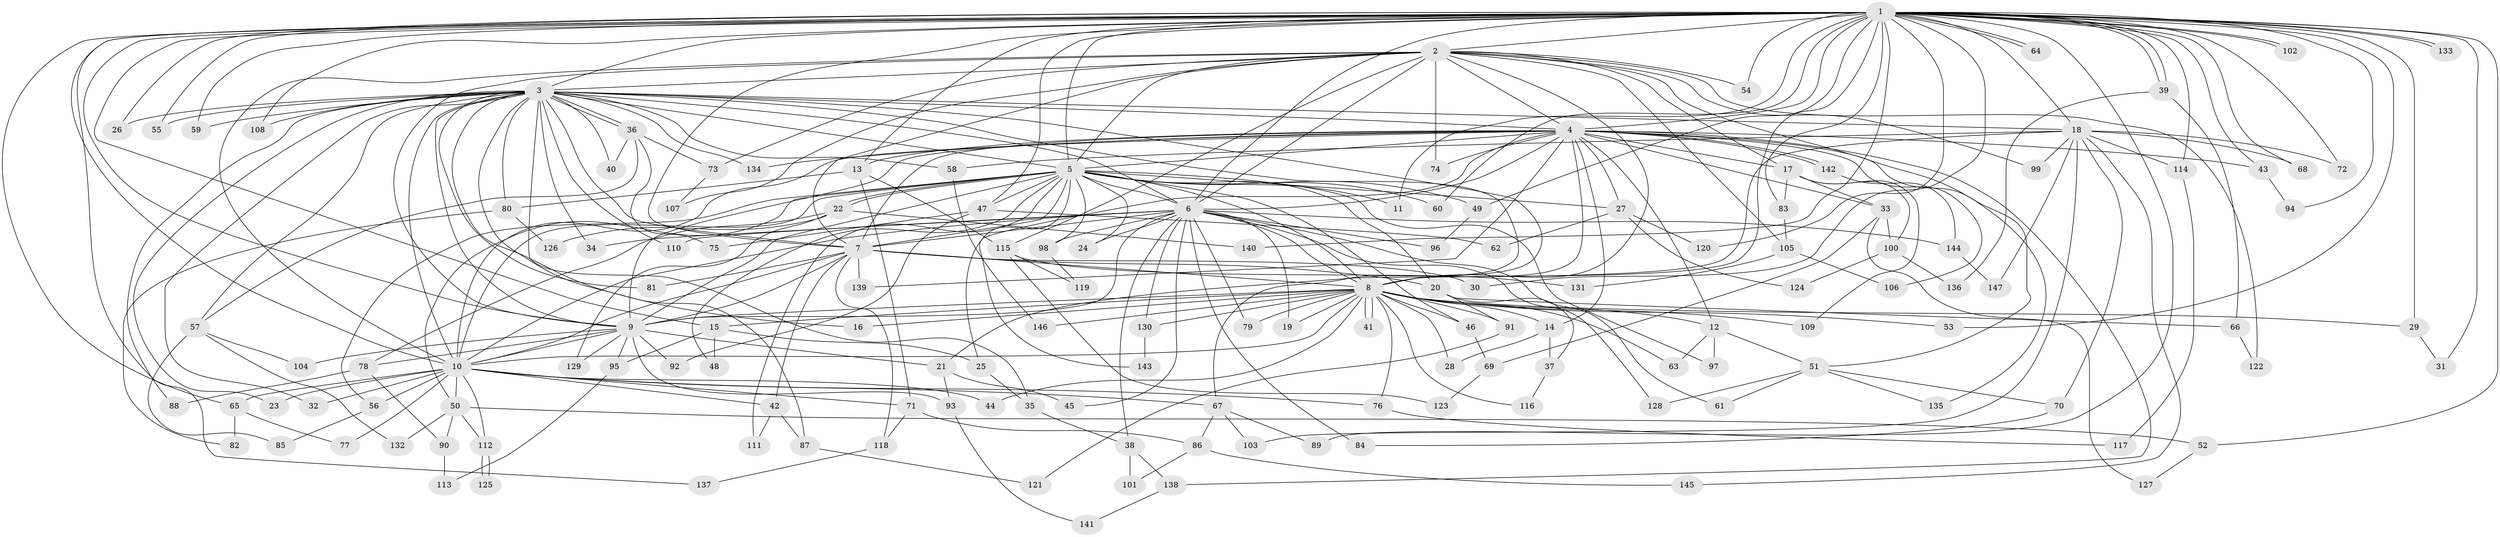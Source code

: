 // Generated by graph-tools (version 1.1) at 2025/11/02/27/25 16:11:03]
// undirected, 147 vertices, 319 edges
graph export_dot {
graph [start="1"]
  node [color=gray90,style=filled];
  1;
  2;
  3;
  4;
  5;
  6;
  7;
  8;
  9;
  10;
  11;
  12;
  13;
  14;
  15;
  16;
  17;
  18;
  19;
  20;
  21;
  22;
  23;
  24;
  25;
  26;
  27;
  28;
  29;
  30;
  31;
  32;
  33;
  34;
  35;
  36;
  37;
  38;
  39;
  40;
  41;
  42;
  43;
  44;
  45;
  46;
  47;
  48;
  49;
  50;
  51;
  52;
  53;
  54;
  55;
  56;
  57;
  58;
  59;
  60;
  61;
  62;
  63;
  64;
  65;
  66;
  67;
  68;
  69;
  70;
  71;
  72;
  73;
  74;
  75;
  76;
  77;
  78;
  79;
  80;
  81;
  82;
  83;
  84;
  85;
  86;
  87;
  88;
  89;
  90;
  91;
  92;
  93;
  94;
  95;
  96;
  97;
  98;
  99;
  100;
  101;
  102;
  103;
  104;
  105;
  106;
  107;
  108;
  109;
  110;
  111;
  112;
  113;
  114;
  115;
  116;
  117;
  118;
  119;
  120;
  121;
  122;
  123;
  124;
  125;
  126;
  127;
  128;
  129;
  130;
  131;
  132;
  133;
  134;
  135;
  136;
  137;
  138;
  139;
  140;
  141;
  142;
  143;
  144;
  145;
  146;
  147;
  1 -- 2;
  1 -- 3;
  1 -- 4;
  1 -- 5;
  1 -- 6;
  1 -- 7;
  1 -- 8;
  1 -- 9;
  1 -- 10;
  1 -- 11;
  1 -- 13;
  1 -- 15;
  1 -- 18;
  1 -- 26;
  1 -- 29;
  1 -- 30;
  1 -- 31;
  1 -- 39;
  1 -- 39;
  1 -- 43;
  1 -- 47;
  1 -- 49;
  1 -- 52;
  1 -- 53;
  1 -- 54;
  1 -- 55;
  1 -- 59;
  1 -- 60;
  1 -- 64;
  1 -- 64;
  1 -- 65;
  1 -- 68;
  1 -- 72;
  1 -- 83;
  1 -- 89;
  1 -- 94;
  1 -- 102;
  1 -- 102;
  1 -- 108;
  1 -- 114;
  1 -- 120;
  1 -- 133;
  1 -- 133;
  1 -- 137;
  1 -- 140;
  2 -- 3;
  2 -- 4;
  2 -- 5;
  2 -- 6;
  2 -- 7;
  2 -- 8;
  2 -- 9;
  2 -- 10;
  2 -- 17;
  2 -- 51;
  2 -- 54;
  2 -- 73;
  2 -- 74;
  2 -- 99;
  2 -- 105;
  2 -- 107;
  2 -- 115;
  2 -- 122;
  3 -- 4;
  3 -- 5;
  3 -- 6;
  3 -- 7;
  3 -- 8;
  3 -- 9;
  3 -- 10;
  3 -- 16;
  3 -- 18;
  3 -- 23;
  3 -- 26;
  3 -- 32;
  3 -- 34;
  3 -- 35;
  3 -- 36;
  3 -- 36;
  3 -- 40;
  3 -- 55;
  3 -- 57;
  3 -- 58;
  3 -- 59;
  3 -- 67;
  3 -- 80;
  3 -- 81;
  3 -- 87;
  3 -- 88;
  3 -- 108;
  3 -- 110;
  3 -- 134;
  4 -- 5;
  4 -- 6;
  4 -- 7;
  4 -- 8;
  4 -- 9;
  4 -- 10;
  4 -- 12;
  4 -- 13;
  4 -- 14;
  4 -- 17;
  4 -- 25;
  4 -- 27;
  4 -- 33;
  4 -- 43;
  4 -- 74;
  4 -- 106;
  4 -- 134;
  4 -- 135;
  4 -- 138;
  4 -- 139;
  4 -- 142;
  4 -- 142;
  5 -- 6;
  5 -- 7;
  5 -- 8;
  5 -- 9;
  5 -- 10;
  5 -- 11;
  5 -- 20;
  5 -- 22;
  5 -- 22;
  5 -- 24;
  5 -- 27;
  5 -- 46;
  5 -- 47;
  5 -- 48;
  5 -- 49;
  5 -- 50;
  5 -- 56;
  5 -- 60;
  5 -- 97;
  5 -- 98;
  5 -- 111;
  5 -- 143;
  6 -- 7;
  6 -- 8;
  6 -- 9;
  6 -- 10;
  6 -- 19;
  6 -- 24;
  6 -- 34;
  6 -- 38;
  6 -- 45;
  6 -- 61;
  6 -- 79;
  6 -- 84;
  6 -- 96;
  6 -- 98;
  6 -- 110;
  6 -- 128;
  6 -- 130;
  6 -- 144;
  7 -- 8;
  7 -- 9;
  7 -- 10;
  7 -- 20;
  7 -- 30;
  7 -- 42;
  7 -- 81;
  7 -- 118;
  7 -- 139;
  8 -- 9;
  8 -- 10;
  8 -- 12;
  8 -- 14;
  8 -- 15;
  8 -- 16;
  8 -- 19;
  8 -- 28;
  8 -- 29;
  8 -- 41;
  8 -- 41;
  8 -- 44;
  8 -- 46;
  8 -- 53;
  8 -- 63;
  8 -- 76;
  8 -- 79;
  8 -- 91;
  8 -- 109;
  8 -- 116;
  8 -- 130;
  8 -- 146;
  9 -- 10;
  9 -- 21;
  9 -- 78;
  9 -- 92;
  9 -- 93;
  9 -- 95;
  9 -- 104;
  9 -- 129;
  10 -- 23;
  10 -- 32;
  10 -- 42;
  10 -- 44;
  10 -- 50;
  10 -- 56;
  10 -- 65;
  10 -- 67;
  10 -- 71;
  10 -- 76;
  10 -- 77;
  10 -- 112;
  12 -- 51;
  12 -- 63;
  12 -- 97;
  13 -- 71;
  13 -- 80;
  13 -- 115;
  14 -- 28;
  14 -- 37;
  15 -- 25;
  15 -- 48;
  15 -- 95;
  17 -- 33;
  17 -- 83;
  17 -- 100;
  17 -- 109;
  18 -- 21;
  18 -- 58;
  18 -- 68;
  18 -- 70;
  18 -- 72;
  18 -- 99;
  18 -- 103;
  18 -- 114;
  18 -- 145;
  18 -- 147;
  20 -- 37;
  20 -- 66;
  20 -- 91;
  21 -- 45;
  21 -- 93;
  22 -- 78;
  22 -- 126;
  22 -- 129;
  22 -- 140;
  25 -- 35;
  27 -- 62;
  27 -- 120;
  27 -- 124;
  29 -- 31;
  33 -- 69;
  33 -- 100;
  33 -- 127;
  35 -- 38;
  36 -- 40;
  36 -- 57;
  36 -- 73;
  36 -- 75;
  37 -- 116;
  38 -- 101;
  38 -- 138;
  39 -- 66;
  39 -- 136;
  42 -- 87;
  42 -- 111;
  43 -- 94;
  46 -- 69;
  47 -- 62;
  47 -- 75;
  47 -- 92;
  49 -- 96;
  50 -- 52;
  50 -- 90;
  50 -- 112;
  50 -- 132;
  51 -- 61;
  51 -- 70;
  51 -- 128;
  51 -- 135;
  52 -- 127;
  56 -- 85;
  57 -- 85;
  57 -- 104;
  57 -- 132;
  58 -- 146;
  65 -- 77;
  65 -- 82;
  66 -- 122;
  67 -- 86;
  67 -- 89;
  67 -- 103;
  69 -- 123;
  70 -- 84;
  71 -- 86;
  71 -- 118;
  73 -- 107;
  76 -- 117;
  78 -- 88;
  78 -- 90;
  80 -- 82;
  80 -- 126;
  83 -- 105;
  86 -- 101;
  86 -- 145;
  87 -- 121;
  90 -- 113;
  91 -- 121;
  93 -- 141;
  95 -- 113;
  98 -- 119;
  100 -- 124;
  100 -- 136;
  105 -- 106;
  105 -- 131;
  112 -- 125;
  112 -- 125;
  114 -- 117;
  115 -- 119;
  115 -- 123;
  115 -- 131;
  118 -- 137;
  130 -- 143;
  138 -- 141;
  142 -- 144;
  144 -- 147;
}
